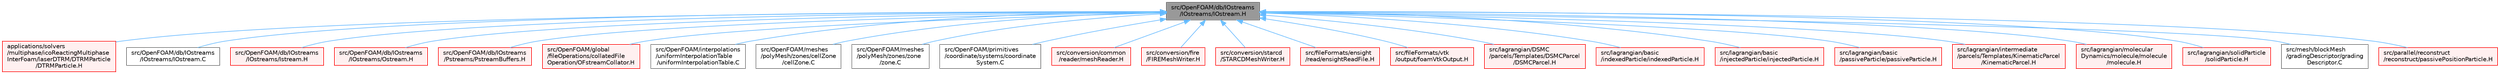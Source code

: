 digraph "src/OpenFOAM/db/IOstreams/IOstreams/IOstream.H"
{
 // LATEX_PDF_SIZE
  bgcolor="transparent";
  edge [fontname=Helvetica,fontsize=10,labelfontname=Helvetica,labelfontsize=10];
  node [fontname=Helvetica,fontsize=10,shape=box,height=0.2,width=0.4];
  Node1 [id="Node000001",label="src/OpenFOAM/db/IOstreams\l/IOstreams/IOstream.H",height=0.2,width=0.4,color="gray40", fillcolor="grey60", style="filled", fontcolor="black",tooltip=" "];
  Node1 -> Node2 [id="edge1_Node000001_Node000002",dir="back",color="steelblue1",style="solid",tooltip=" "];
  Node2 [id="Node000002",label="applications/solvers\l/multiphase/icoReactingMultiphase\lInterFoam/laserDTRM/DTRMParticle\l/DTRMParticle.H",height=0.2,width=0.4,color="red", fillcolor="#FFF0F0", style="filled",URL="$DTRMParticle_8H.html",tooltip=" "];
  Node1 -> Node4 [id="edge2_Node000001_Node000004",dir="back",color="steelblue1",style="solid",tooltip=" "];
  Node4 [id="Node000004",label="src/OpenFOAM/db/IOstreams\l/IOstreams/IOstream.C",height=0.2,width=0.4,color="grey40", fillcolor="white", style="filled",URL="$IOstream_8C.html",tooltip=" "];
  Node1 -> Node5 [id="edge3_Node000001_Node000005",dir="back",color="steelblue1",style="solid",tooltip=" "];
  Node5 [id="Node000005",label="src/OpenFOAM/db/IOstreams\l/IOstreams/Istream.H",height=0.2,width=0.4,color="red", fillcolor="#FFF0F0", style="filled",URL="$Istream_8H.html",tooltip=" "];
  Node1 -> Node7937 [id="edge4_Node000001_Node007937",dir="back",color="steelblue1",style="solid",tooltip=" "];
  Node7937 [id="Node007937",label="src/OpenFOAM/db/IOstreams\l/IOstreams/Ostream.H",height=0.2,width=0.4,color="red", fillcolor="#FFF0F0", style="filled",URL="$Ostream_8H.html",tooltip=" "];
  Node1 -> Node7856 [id="edge5_Node000001_Node007856",dir="back",color="steelblue1",style="solid",tooltip=" "];
  Node7856 [id="Node007856",label="src/OpenFOAM/db/IOstreams\l/Pstreams/PstreamBuffers.H",height=0.2,width=0.4,color="red", fillcolor="#FFF0F0", style="filled",URL="$PstreamBuffers_8H.html",tooltip=" "];
  Node1 -> Node6327 [id="edge6_Node000001_Node006327",dir="back",color="steelblue1",style="solid",tooltip=" "];
  Node6327 [id="Node006327",label="src/OpenFOAM/global\l/fileOperations/collatedFile\lOperation/OFstreamCollator.H",height=0.2,width=0.4,color="red", fillcolor="#FFF0F0", style="filled",URL="$OFstreamCollator_8H.html",tooltip=" "];
  Node1 -> Node5769 [id="edge7_Node000001_Node005769",dir="back",color="steelblue1",style="solid",tooltip=" "];
  Node5769 [id="Node005769",label="src/OpenFOAM/interpolations\l/uniformInterpolationTable\l/uniformInterpolationTable.C",height=0.2,width=0.4,color="grey40", fillcolor="white", style="filled",URL="$uniformInterpolationTable_8C.html",tooltip=" "];
  Node1 -> Node1602 [id="edge8_Node000001_Node001602",dir="back",color="steelblue1",style="solid",tooltip=" "];
  Node1602 [id="Node001602",label="src/OpenFOAM/meshes\l/polyMesh/zones/cellZone\l/cellZone.C",height=0.2,width=0.4,color="grey40", fillcolor="white", style="filled",URL="$cellZone_8C.html",tooltip=" "];
  Node1 -> Node6350 [id="edge9_Node000001_Node006350",dir="back",color="steelblue1",style="solid",tooltip=" "];
  Node6350 [id="Node006350",label="src/OpenFOAM/meshes\l/polyMesh/zones/zone\l/zone.C",height=0.2,width=0.4,color="grey40", fillcolor="white", style="filled",URL="$zone_8C.html",tooltip=" "];
  Node1 -> Node6367 [id="edge10_Node000001_Node006367",dir="back",color="steelblue1",style="solid",tooltip=" "];
  Node6367 [id="Node006367",label="src/OpenFOAM/primitives\l/coordinate/systems/coordinate\lSystem.C",height=0.2,width=0.4,color="grey40", fillcolor="white", style="filled",URL="$coordinateSystem_8C.html",tooltip=" "];
  Node1 -> Node1616 [id="edge11_Node000001_Node001616",dir="back",color="steelblue1",style="solid",tooltip=" "];
  Node1616 [id="Node001616",label="src/conversion/common\l/reader/meshReader.H",height=0.2,width=0.4,color="red", fillcolor="#FFF0F0", style="filled",URL="$meshReader_8H.html",tooltip=" "];
  Node1 -> Node1626 [id="edge12_Node000001_Node001626",dir="back",color="steelblue1",style="solid",tooltip=" "];
  Node1626 [id="Node001626",label="src/conversion/fire\l/FIREMeshWriter.H",height=0.2,width=0.4,color="red", fillcolor="#FFF0F0", style="filled",URL="$FIREMeshWriter_8H.html",tooltip=" "];
  Node1 -> Node364 [id="edge13_Node000001_Node000364",dir="back",color="steelblue1",style="solid",tooltip=" "];
  Node364 [id="Node000364",label="src/conversion/starcd\l/STARCDMeshWriter.H",height=0.2,width=0.4,color="red", fillcolor="#FFF0F0", style="filled",URL="$STARCDMeshWriter_8H.html",tooltip=" "];
  Node1 -> Node351 [id="edge14_Node000001_Node000351",dir="back",color="steelblue1",style="solid",tooltip=" "];
  Node351 [id="Node000351",label="src/fileFormats/ensight\l/read/ensightReadFile.H",height=0.2,width=0.4,color="red", fillcolor="#FFF0F0", style="filled",URL="$ensightReadFile_8H.html",tooltip=" "];
  Node1 -> Node7948 [id="edge15_Node000001_Node007948",dir="back",color="steelblue1",style="solid",tooltip=" "];
  Node7948 [id="Node007948",label="src/fileFormats/vtk\l/output/foamVtkOutput.H",height=0.2,width=0.4,color="red", fillcolor="#FFF0F0", style="filled",URL="$foamVtkOutput_8H.html",tooltip=" "];
  Node1 -> Node588 [id="edge16_Node000001_Node000588",dir="back",color="steelblue1",style="solid",tooltip=" "];
  Node588 [id="Node000588",label="src/lagrangian/DSMC\l/parcels/Templates/DSMCParcel\l/DSMCParcel.H",height=0.2,width=0.4,color="red", fillcolor="#FFF0F0", style="filled",URL="$DSMCParcel_8H.html",tooltip=" "];
  Node1 -> Node599 [id="edge17_Node000001_Node000599",dir="back",color="steelblue1",style="solid",tooltip=" "];
  Node599 [id="Node000599",label="src/lagrangian/basic\l/indexedParticle/indexedParticle.H",height=0.2,width=0.4,color="red", fillcolor="#FFF0F0", style="filled",URL="$indexedParticle_8H.html",tooltip=" "];
  Node1 -> Node607 [id="edge18_Node000001_Node000607",dir="back",color="steelblue1",style="solid",tooltip=" "];
  Node607 [id="Node000607",label="src/lagrangian/basic\l/injectedParticle/injectedParticle.H",height=0.2,width=0.4,color="red", fillcolor="#FFF0F0", style="filled",URL="$injectedParticle_8H.html",tooltip=" "];
  Node1 -> Node616 [id="edge19_Node000001_Node000616",dir="back",color="steelblue1",style="solid",tooltip=" "];
  Node616 [id="Node000616",label="src/lagrangian/basic\l/passiveParticle/passiveParticle.H",height=0.2,width=0.4,color="red", fillcolor="#FFF0F0", style="filled",URL="$passiveParticle_8H.html",tooltip=" "];
  Node1 -> Node672 [id="edge20_Node000001_Node000672",dir="back",color="steelblue1",style="solid",tooltip=" "];
  Node672 [id="Node000672",label="src/lagrangian/intermediate\l/parcels/Templates/KinematicParcel\l/KinematicParcel.H",height=0.2,width=0.4,color="red", fillcolor="#FFF0F0", style="filled",URL="$KinematicParcel_8H.html",tooltip=" "];
  Node1 -> Node701 [id="edge21_Node000001_Node000701",dir="back",color="steelblue1",style="solid",tooltip=" "];
  Node701 [id="Node000701",label="src/lagrangian/molecular\lDynamics/molecule/molecule\l/molecule.H",height=0.2,width=0.4,color="red", fillcolor="#FFF0F0", style="filled",URL="$molecule_8H.html",tooltip=" "];
  Node1 -> Node707 [id="edge22_Node000001_Node000707",dir="back",color="steelblue1",style="solid",tooltip=" "];
  Node707 [id="Node000707",label="src/lagrangian/solidParticle\l/solidParticle.H",height=0.2,width=0.4,color="red", fillcolor="#FFF0F0", style="filled",URL="$solidParticle_8H.html",tooltip=" "];
  Node1 -> Node7332 [id="edge23_Node000001_Node007332",dir="back",color="steelblue1",style="solid",tooltip=" "];
  Node7332 [id="Node007332",label="src/mesh/blockMesh\l/gradingDescriptor/grading\lDescriptor.C",height=0.2,width=0.4,color="grey40", fillcolor="white", style="filled",URL="$gradingDescriptor_8C.html",tooltip=" "];
  Node1 -> Node718 [id="edge24_Node000001_Node000718",dir="back",color="steelblue1",style="solid",tooltip=" "];
  Node718 [id="Node000718",label="src/parallel/reconstruct\l/reconstruct/passivePositionParticle.H",height=0.2,width=0.4,color="red", fillcolor="#FFF0F0", style="filled",URL="$src_2parallel_2reconstruct_2reconstruct_2passivePositionParticle_8H.html",tooltip=" "];
}
